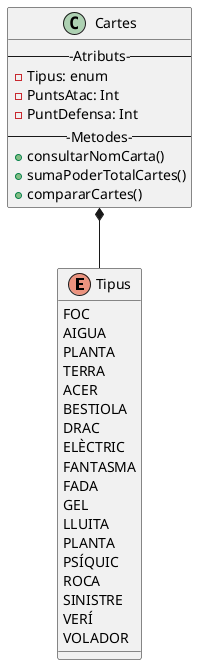 @startuml
'https://plantuml.com/class-diagram

enum Tipus{
FOC
AIGUA
PLANTA
TERRA
ACER
BESTIOLA
DRAC
ELÈCTRIC
FANTASMA
FADA
GEL
LLUITA
PLANTA
PSÍQUIC
ROCA
SINISTRE
VERÍ
VOLADOR
}

class Cartes{
---Atributs---
    - Tipus: enum
    - PuntsAtac: Int
    - PuntDefensa: Int
---Metodes---
 + consultarNomCarta()
 + sumaPoderTotalCartes()
 + compararCartes()
}

Cartes *-- Tipus
@enduml